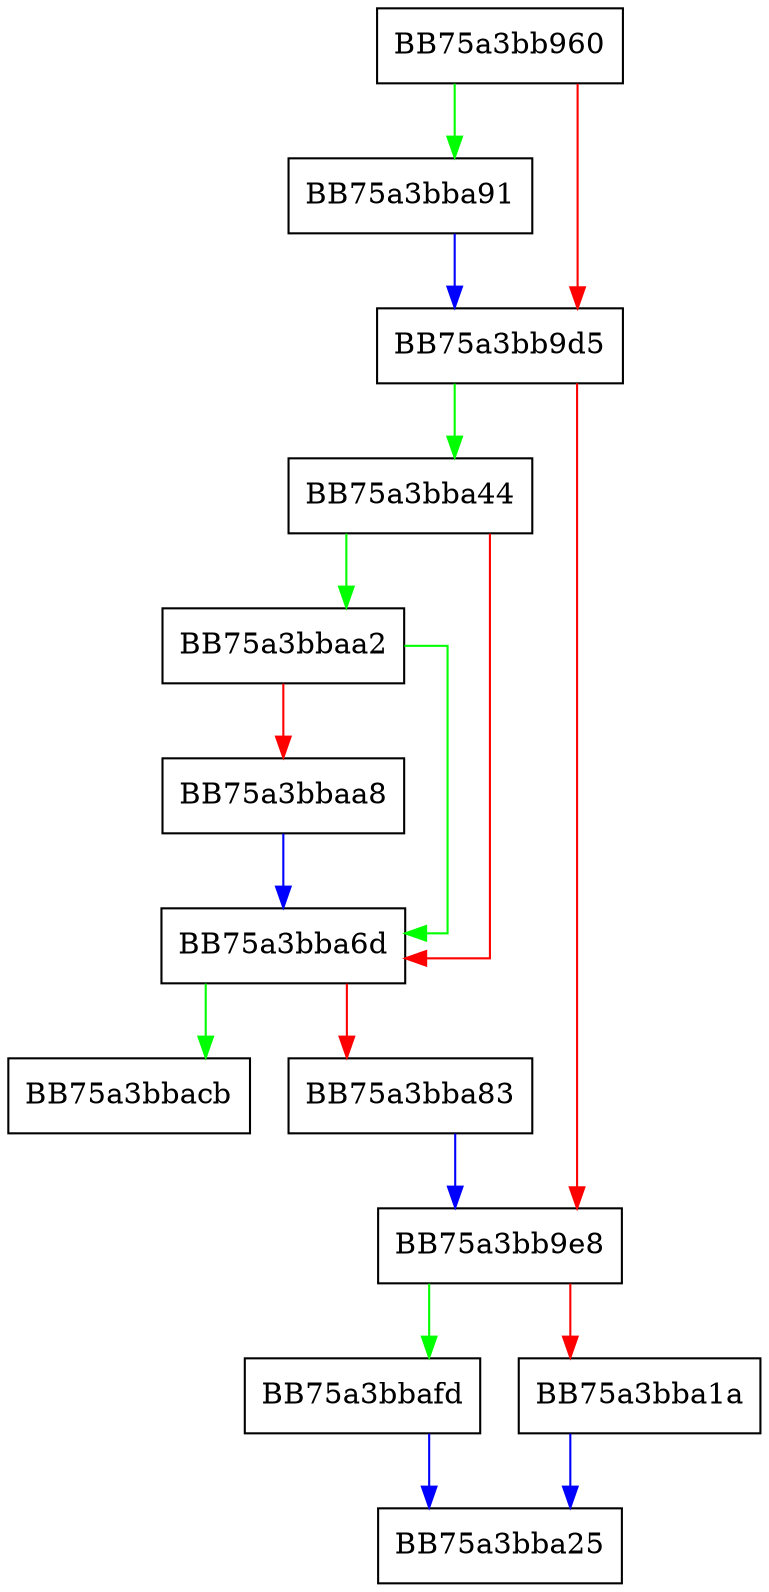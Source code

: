 digraph RecordPush {
  node [shape="box"];
  graph [splines=ortho];
  BB75a3bb960 -> BB75a3bba91 [color="green"];
  BB75a3bb960 -> BB75a3bb9d5 [color="red"];
  BB75a3bb9d5 -> BB75a3bba44 [color="green"];
  BB75a3bb9d5 -> BB75a3bb9e8 [color="red"];
  BB75a3bb9e8 -> BB75a3bbafd [color="green"];
  BB75a3bb9e8 -> BB75a3bba1a [color="red"];
  BB75a3bba1a -> BB75a3bba25 [color="blue"];
  BB75a3bba44 -> BB75a3bbaa2 [color="green"];
  BB75a3bba44 -> BB75a3bba6d [color="red"];
  BB75a3bba6d -> BB75a3bbacb [color="green"];
  BB75a3bba6d -> BB75a3bba83 [color="red"];
  BB75a3bba83 -> BB75a3bb9e8 [color="blue"];
  BB75a3bba91 -> BB75a3bb9d5 [color="blue"];
  BB75a3bbaa2 -> BB75a3bba6d [color="green"];
  BB75a3bbaa2 -> BB75a3bbaa8 [color="red"];
  BB75a3bbaa8 -> BB75a3bba6d [color="blue"];
  BB75a3bbafd -> BB75a3bba25 [color="blue"];
}
